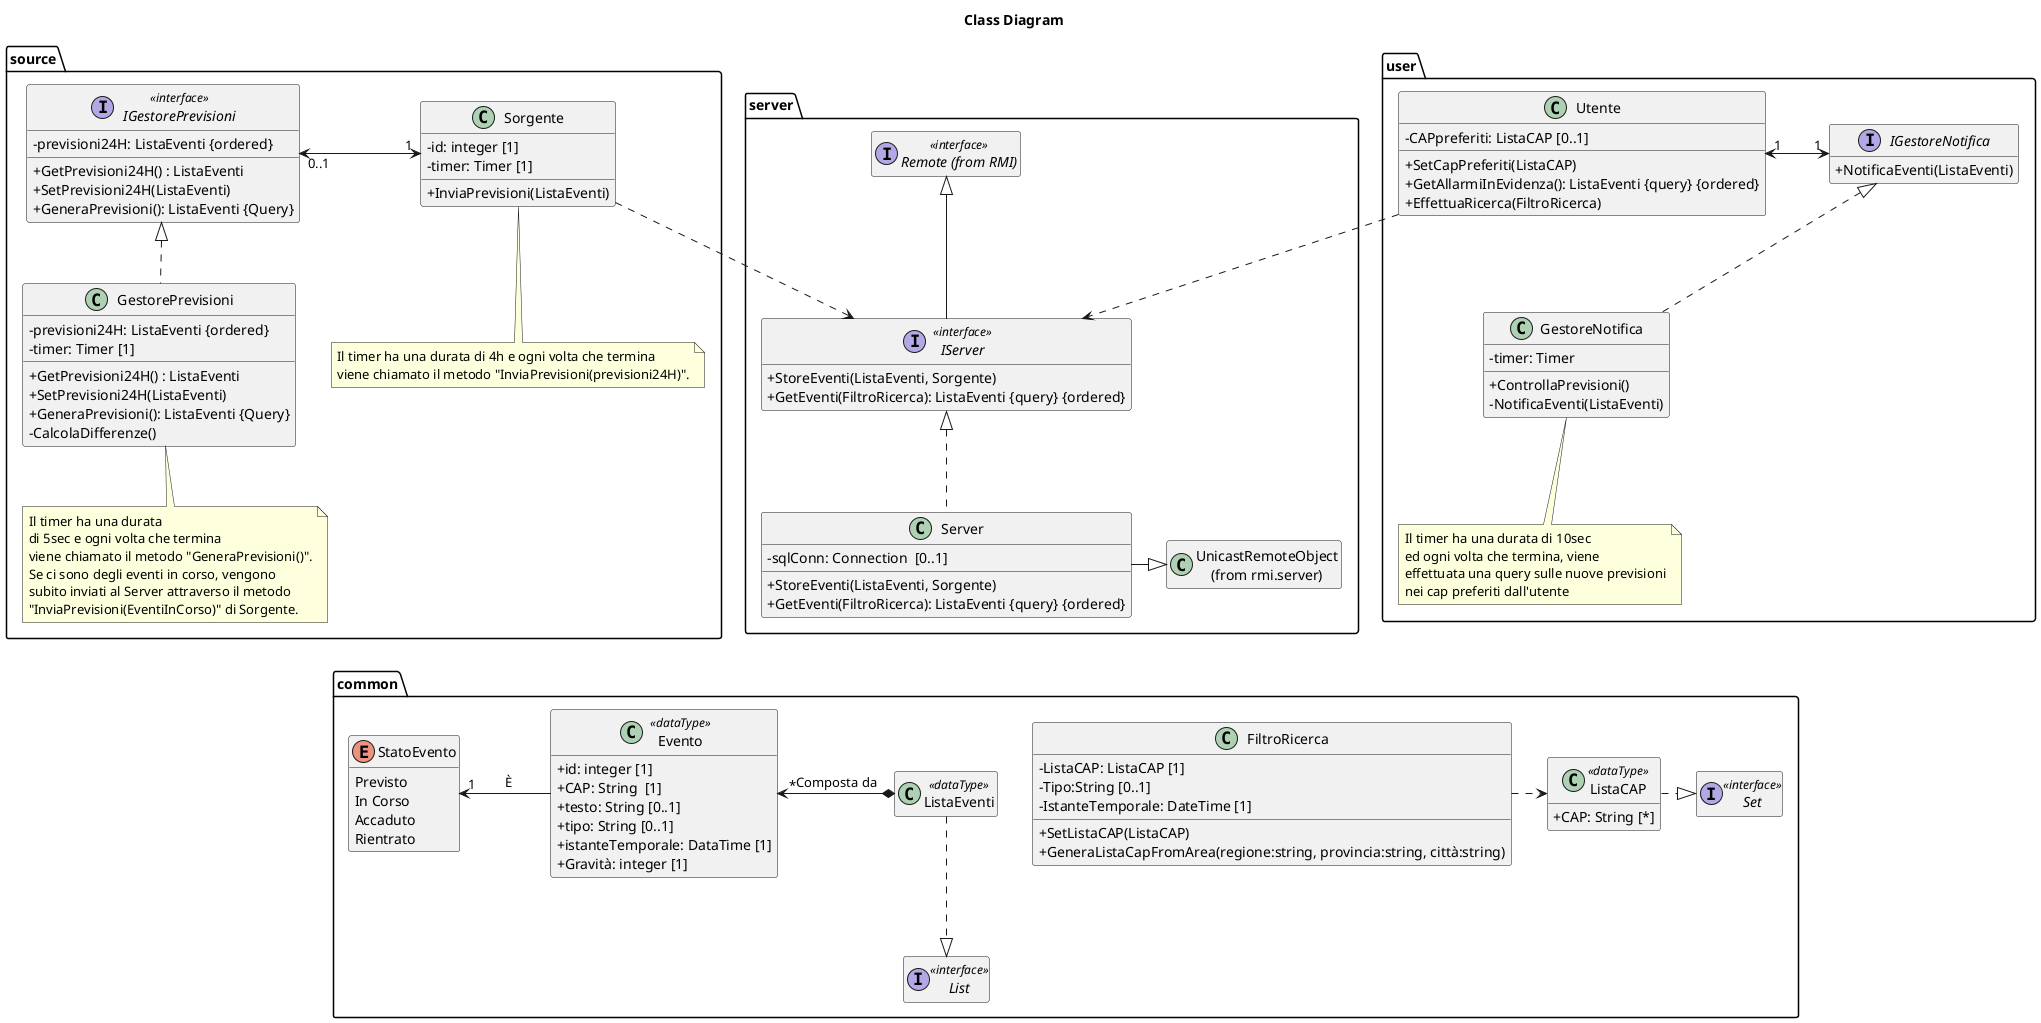 @startuml
title Class Diagram
package source {
    interface IGestorePrevisioni<<interface>> {
        - previsioni24H: ListaEventi {ordered}
        + GetPrevisioni24H() : ListaEventi
        + SetPrevisioni24H(ListaEventi)
        + GeneraPrevisioni(): ListaEventi {Query}
    }

    class GestorePrevisioni {
        - previsioni24H: ListaEventi {ordered}
        - timer: Timer [1]
        + GetPrevisioni24H() : ListaEventi
        + SetPrevisioni24H(ListaEventi)
        + GeneraPrevisioni(): ListaEventi {Query}
        - CalcolaDifferenze()
    }

    class Sorgente {
        - id: integer [1]
        - timer: Timer [1]
        + InviaPrevisioni(ListaEventi)
    }
    note bottom of Sorgente: Il timer ha una durata di 4h e ogni volta che termina\nviene chiamato il metodo "InviaPrevisioni(previsioni24H)".
    note bottom of GestorePrevisioni: Il timer ha una durata\ndi 5sec e ogni volta che termina\nviene chiamato il metodo "GeneraPrevisioni()".\nSe ci sono degli eventi in corso, vengono\nsubito inviati al Server attraverso il metodo\n"InviaPrevisioni(EventiInCorso)" di Sorgente.

    IGestorePrevisioni "0..1" <-> "1" Sorgente : \t\t\t
    IGestorePrevisioni <|.. GestorePrevisioni
}

package server{
    interface "Remote (from RMI)" as Remote <<interface>>

    interface IServer<<interface>> {
        + StoreEventi(ListaEventi, Sorgente)
        + GetEventi(FiltroRicerca): ListaEventi {query} {ordered}
    }

    class Server {
        - sqlConn: Connection  [0..1]
        + StoreEventi(ListaEventi, Sorgente)
        + GetEventi(FiltroRicerca): ListaEventi {query} {ordered}
    }

    class "UnicastRemoteObject\n(from rmi.server)" as UnicastRemoteObject

    Remote <|-- IServer
    IServer <|.. Server
    Server -|> UnicastRemoteObject
}

Sorgente .> IServer

package user {
    class Utente {
        - CAPpreferiti: ListaCAP [0..1]
        + SetCapPreferiti(ListaCAP)
        + GetAllarmiInEvidenza(): ListaEventi {query} {ordered}
        + EffettuaRicerca(FiltroRicerca)
    }

    interface IGestoreNotifica {
        + NotificaEventi(ListaEventi)
    }

    class GestoreNotifica {
        - timer: Timer
        + ControllaPrevisioni()
        - NotificaEventi(ListaEventi)
    }
    note bottom of GestoreNotifica: Il timer ha una durata di 10sec\ned ogni volta che termina, viene\neffettuata una query sulle nuove previsioni\nnei cap preferiti dall'utente

    Utente "1" <-> "1" IGestoreNotifica :\t
    IGestoreNotifica <|.. GestoreNotifica
}

Utente ..> IServer

package common {
    enum StatoEvento {
        Previsto
        In Corso
        Accaduto
        Rientrato
    }

    class Evento<<dataType>> {
        + id: integer [1]
        + CAP: String  [1]
        + testo: String [0..1]
        + tipo: String [0..1]
        + istanteTemporale: DataTime [1]
        + Gravità: integer [1]
    }

    class ListaEventi <<dataType>>

    interface List<<interface>>

    ListaEventi ..|> List: \t
    StatoEvento "1" <- Evento: \tÈ\t
    Evento " * " <-*  ListaEventi: Composta da

    class FiltroRicerca {
        - ListaCAP: ListaCAP [1]
        - Tipo:String [0..1]
        - IstanteTemporale: DateTime [1]
        + SetListaCAP(ListaCAP)
        + GeneraListaCapFromArea(regione:string, provincia:string, città:string)
    }

    class ListaCAP <<dataType>> {
        + CAP: String [*]
    }

    interface Set<<interface>>

    ListaCAP .|> Set
    FiltroRicerca .> ListaCAP
}

'Layout only
hide empty members
skinparam classAttributeIconSize 0
ListaEventi -[hidden] FiltroRicerca
GestorePrevisioni -[hidden]-- StatoEvento
Server .[hidden].> ListaEventi
Utente .[hidden].> FiltroRicerca
@enduml